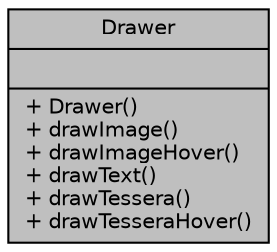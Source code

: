 digraph "Drawer"
{
  edge [fontname="Helvetica",fontsize="10",labelfontname="Helvetica",labelfontsize="10"];
  node [fontname="Helvetica",fontsize="10",shape=record];
  Node1 [label="{Drawer\n||+ Drawer()\l+ drawImage()\l+ drawImageHover()\l+ drawText()\l+ drawTessera()\l+ drawTesseraHover()\l}",height=0.2,width=0.4,color="black", fillcolor="grey75", style="filled", fontcolor="black"];
}
